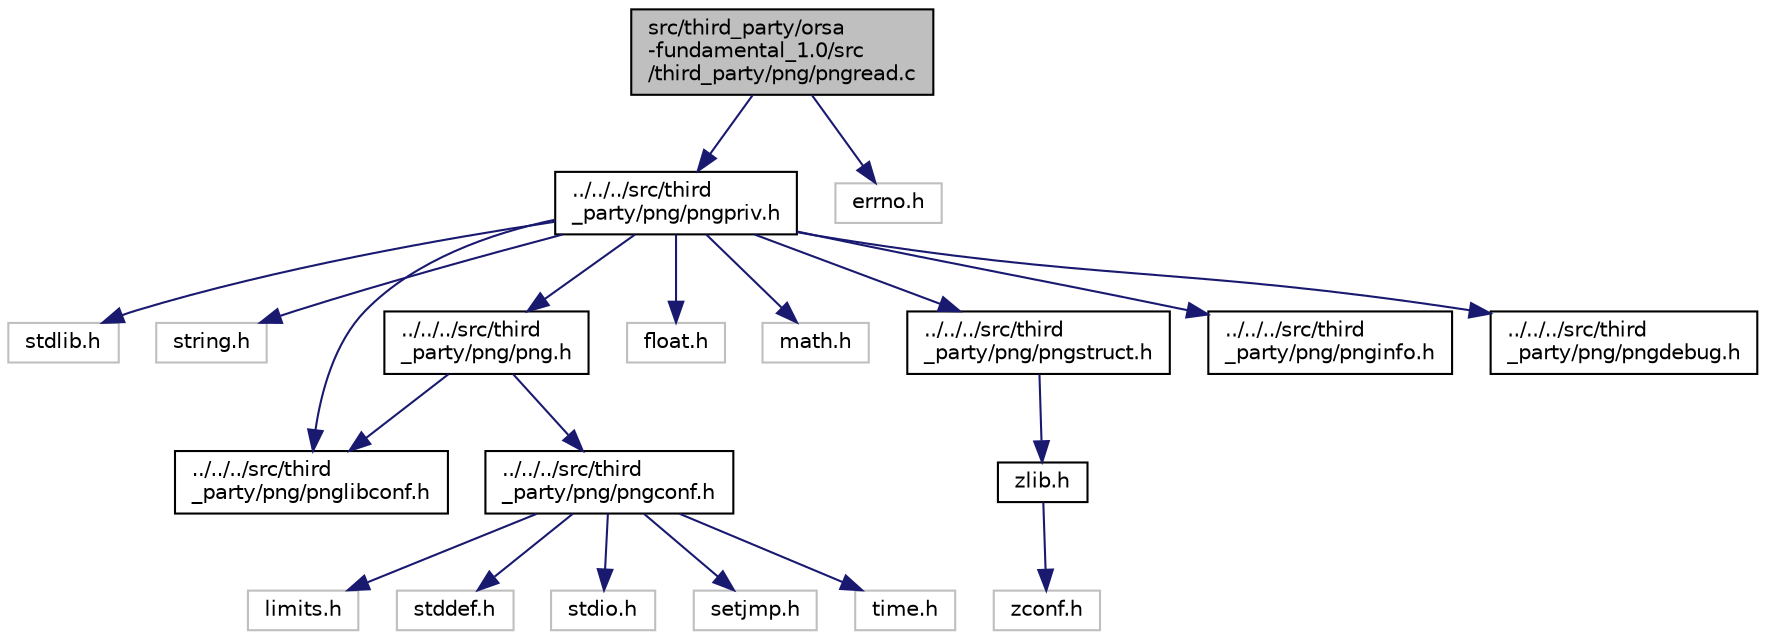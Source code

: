 digraph "src/third_party/orsa-fundamental_1.0/src/third_party/png/pngread.c"
{
  edge [fontname="Helvetica",fontsize="10",labelfontname="Helvetica",labelfontsize="10"];
  node [fontname="Helvetica",fontsize="10",shape=record];
  Node1 [label="src/third_party/orsa\l-fundamental_1.0/src\l/third_party/png/pngread.c",height=0.2,width=0.4,color="black", fillcolor="grey75", style="filled", fontcolor="black"];
  Node1 -> Node2 [color="midnightblue",fontsize="10",style="solid"];
  Node2 [label="../../../src/third\l_party/png/pngpriv.h",height=0.2,width=0.4,color="black", fillcolor="white", style="filled",URL="$pngpriv_8h.html"];
  Node2 -> Node3 [color="midnightblue",fontsize="10",style="solid"];
  Node3 [label="stdlib.h",height=0.2,width=0.4,color="grey75", fillcolor="white", style="filled"];
  Node2 -> Node4 [color="midnightblue",fontsize="10",style="solid"];
  Node4 [label="string.h",height=0.2,width=0.4,color="grey75", fillcolor="white", style="filled"];
  Node2 -> Node5 [color="midnightblue",fontsize="10",style="solid"];
  Node5 [label="../../../src/third\l_party/png/pnglibconf.h",height=0.2,width=0.4,color="black", fillcolor="white", style="filled",URL="$pnglibconf_8h.html"];
  Node2 -> Node6 [color="midnightblue",fontsize="10",style="solid"];
  Node6 [label="../../../src/third\l_party/png/png.h",height=0.2,width=0.4,color="black", fillcolor="white", style="filled",URL="$png_8h.html"];
  Node6 -> Node5 [color="midnightblue",fontsize="10",style="solid"];
  Node6 -> Node7 [color="midnightblue",fontsize="10",style="solid"];
  Node7 [label="../../../src/third\l_party/png/pngconf.h",height=0.2,width=0.4,color="black", fillcolor="white", style="filled",URL="$pngconf_8h.html"];
  Node7 -> Node8 [color="midnightblue",fontsize="10",style="solid"];
  Node8 [label="limits.h",height=0.2,width=0.4,color="grey75", fillcolor="white", style="filled"];
  Node7 -> Node9 [color="midnightblue",fontsize="10",style="solid"];
  Node9 [label="stddef.h",height=0.2,width=0.4,color="grey75", fillcolor="white", style="filled"];
  Node7 -> Node10 [color="midnightblue",fontsize="10",style="solid"];
  Node10 [label="stdio.h",height=0.2,width=0.4,color="grey75", fillcolor="white", style="filled"];
  Node7 -> Node11 [color="midnightblue",fontsize="10",style="solid"];
  Node11 [label="setjmp.h",height=0.2,width=0.4,color="grey75", fillcolor="white", style="filled"];
  Node7 -> Node12 [color="midnightblue",fontsize="10",style="solid"];
  Node12 [label="time.h",height=0.2,width=0.4,color="grey75", fillcolor="white", style="filled"];
  Node2 -> Node13 [color="midnightblue",fontsize="10",style="solid"];
  Node13 [label="float.h",height=0.2,width=0.4,color="grey75", fillcolor="white", style="filled"];
  Node2 -> Node14 [color="midnightblue",fontsize="10",style="solid"];
  Node14 [label="math.h",height=0.2,width=0.4,color="grey75", fillcolor="white", style="filled"];
  Node2 -> Node15 [color="midnightblue",fontsize="10",style="solid"];
  Node15 [label="../../../src/third\l_party/png/pngstruct.h",height=0.2,width=0.4,color="black", fillcolor="white", style="filled",URL="$pngstruct_8h.html"];
  Node15 -> Node16 [color="midnightblue",fontsize="10",style="solid"];
  Node16 [label="zlib.h",height=0.2,width=0.4,color="black", fillcolor="white", style="filled",URL="$zlib_8h.html"];
  Node16 -> Node17 [color="midnightblue",fontsize="10",style="solid"];
  Node17 [label="zconf.h",height=0.2,width=0.4,color="grey75", fillcolor="white", style="filled"];
  Node2 -> Node18 [color="midnightblue",fontsize="10",style="solid"];
  Node18 [label="../../../src/third\l_party/png/pnginfo.h",height=0.2,width=0.4,color="black", fillcolor="white", style="filled",URL="$pnginfo_8h.html"];
  Node2 -> Node19 [color="midnightblue",fontsize="10",style="solid"];
  Node19 [label="../../../src/third\l_party/png/pngdebug.h",height=0.2,width=0.4,color="black", fillcolor="white", style="filled",URL="$pngdebug_8h.html"];
  Node1 -> Node20 [color="midnightblue",fontsize="10",style="solid"];
  Node20 [label="errno.h",height=0.2,width=0.4,color="grey75", fillcolor="white", style="filled"];
}
